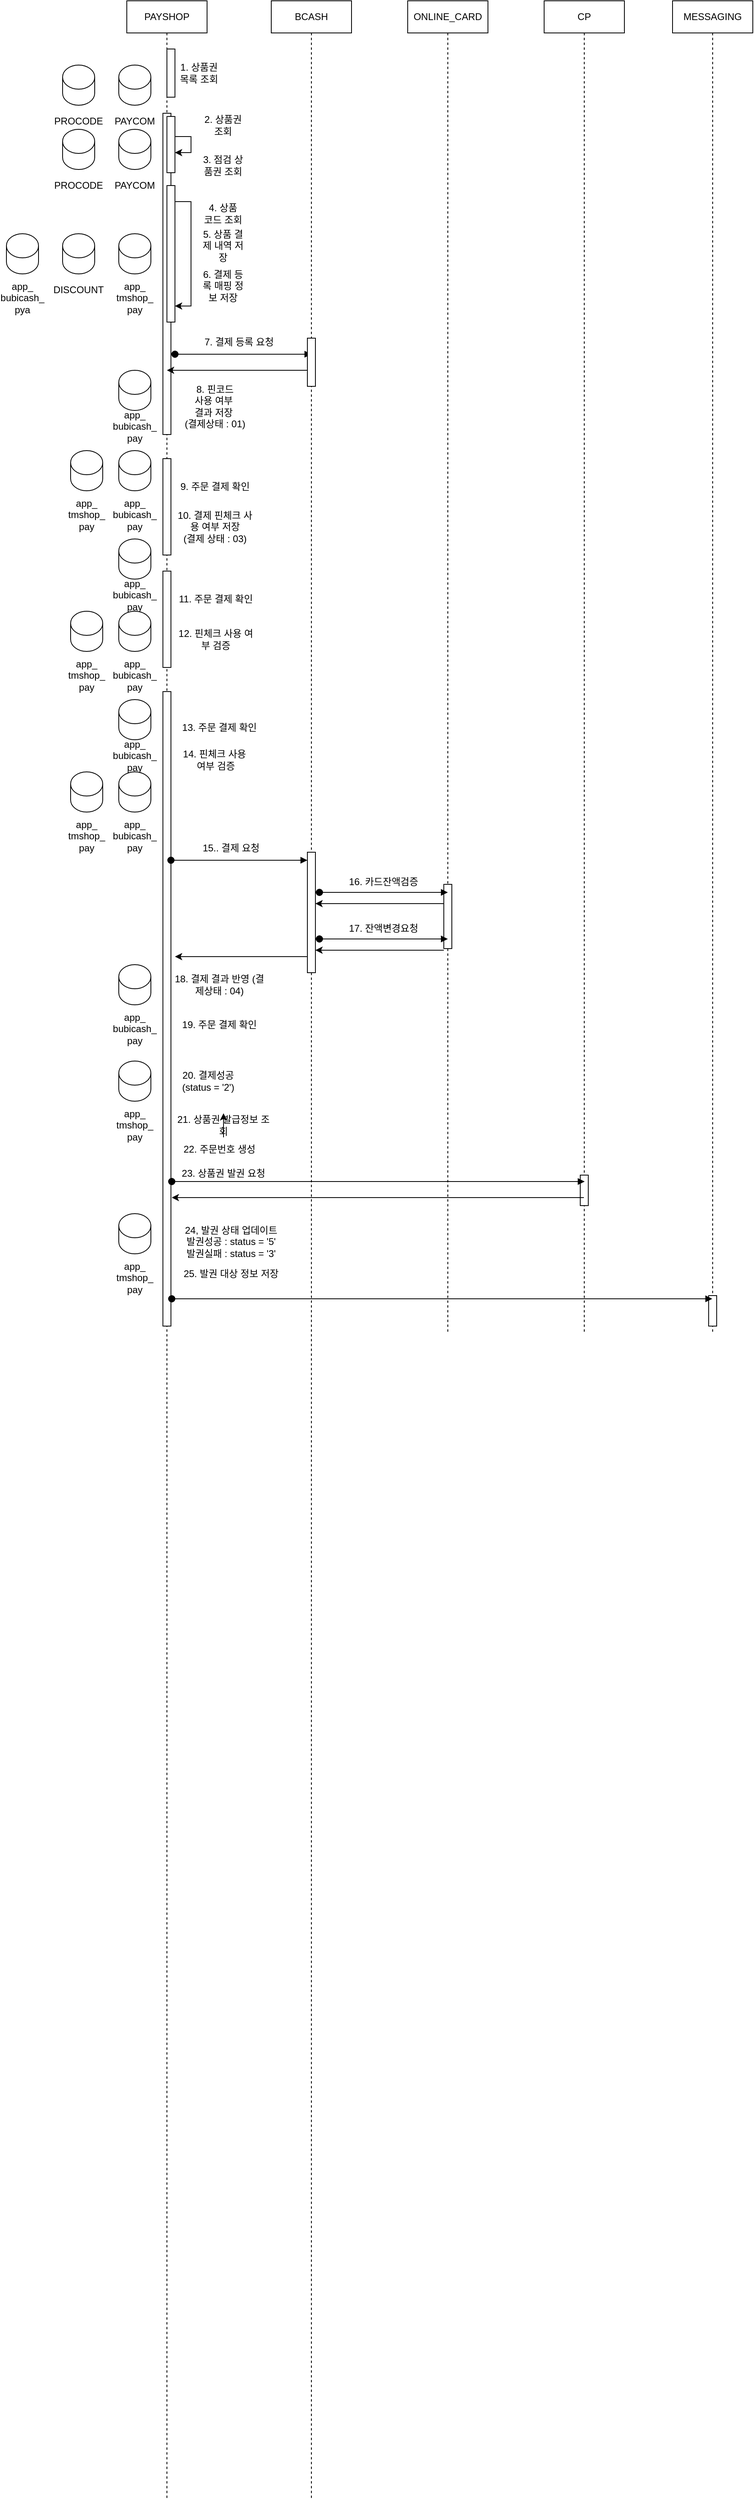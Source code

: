 <mxfile version="24.7.10">
  <diagram name="Page-1" id="2YBvvXClWsGukQMizWep">
    <mxGraphModel dx="1793" dy="975" grid="1" gridSize="10" guides="1" tooltips="1" connect="1" arrows="1" fold="1" page="1" pageScale="1" pageWidth="1654" pageHeight="2336" math="0" shadow="0">
      <root>
        <mxCell id="0" />
        <mxCell id="1" parent="0" />
        <mxCell id="aM9ryv3xv72pqoxQDRHE-1" value="PAYSHOP" style="shape=umlLifeline;perimeter=lifelinePerimeter;whiteSpace=wrap;html=1;container=0;dropTarget=0;collapsible=0;recursiveResize=0;outlineConnect=0;portConstraint=eastwest;newEdgeStyle={&quot;edgeStyle&quot;:&quot;elbowEdgeStyle&quot;,&quot;elbow&quot;:&quot;vertical&quot;,&quot;curved&quot;:0,&quot;rounded&quot;:0};" parent="1" vertex="1">
          <mxGeometry x="250" y="40" width="100" height="3110" as="geometry" />
        </mxCell>
        <mxCell id="yCdEPDMY8eZc63eLfSou-35" value="" style="html=1;points=[];perimeter=orthogonalPerimeter;outlineConnect=0;targetShapes=umlLifeline;portConstraint=eastwest;newEdgeStyle={&quot;edgeStyle&quot;:&quot;elbowEdgeStyle&quot;,&quot;elbow&quot;:&quot;vertical&quot;,&quot;curved&quot;:0,&quot;rounded&quot;:0};" vertex="1" parent="aM9ryv3xv72pqoxQDRHE-1">
          <mxGeometry x="45" y="140" width="10" height="400" as="geometry" />
        </mxCell>
        <mxCell id="aM9ryv3xv72pqoxQDRHE-4" value="" style="html=1;points=[];perimeter=orthogonalPerimeter;outlineConnect=0;targetShapes=umlLifeline;portConstraint=eastwest;newEdgeStyle={&quot;edgeStyle&quot;:&quot;elbowEdgeStyle&quot;,&quot;elbow&quot;:&quot;vertical&quot;,&quot;curved&quot;:0,&quot;rounded&quot;:0};" parent="aM9ryv3xv72pqoxQDRHE-1" vertex="1">
          <mxGeometry x="50" y="60" width="10" height="60" as="geometry" />
        </mxCell>
        <mxCell id="yCdEPDMY8eZc63eLfSou-82" value="" style="html=1;points=[];perimeter=orthogonalPerimeter;outlineConnect=0;targetShapes=umlLifeline;portConstraint=eastwest;newEdgeStyle={&quot;edgeStyle&quot;:&quot;elbowEdgeStyle&quot;,&quot;elbow&quot;:&quot;vertical&quot;,&quot;curved&quot;:0,&quot;rounded&quot;:0};" vertex="1" parent="aM9ryv3xv72pqoxQDRHE-1">
          <mxGeometry x="50" y="230" width="10" height="170" as="geometry" />
        </mxCell>
        <mxCell id="yCdEPDMY8eZc63eLfSou-92" value="" style="edgeStyle=elbowEdgeStyle;rounded=0;orthogonalLoop=1;jettySize=auto;html=1;elbow=vertical;curved=0;" edge="1" parent="aM9ryv3xv72pqoxQDRHE-1" source="yCdEPDMY8eZc63eLfSou-82" target="yCdEPDMY8eZc63eLfSou-82">
          <mxGeometry relative="1" as="geometry">
            <Array as="points">
              <mxPoint x="80" y="250" />
            </Array>
          </mxGeometry>
        </mxCell>
        <mxCell id="yCdEPDMY8eZc63eLfSou-108" value="" style="html=1;points=[];perimeter=orthogonalPerimeter;outlineConnect=0;targetShapes=umlLifeline;portConstraint=eastwest;newEdgeStyle={&quot;edgeStyle&quot;:&quot;elbowEdgeStyle&quot;,&quot;elbow&quot;:&quot;vertical&quot;,&quot;curved&quot;:0,&quot;rounded&quot;:0};" vertex="1" parent="aM9ryv3xv72pqoxQDRHE-1">
          <mxGeometry x="45" y="570" width="10" height="120" as="geometry" />
        </mxCell>
        <mxCell id="yCdEPDMY8eZc63eLfSou-117" value="" style="html=1;points=[];perimeter=orthogonalPerimeter;outlineConnect=0;targetShapes=umlLifeline;portConstraint=eastwest;newEdgeStyle={&quot;edgeStyle&quot;:&quot;elbowEdgeStyle&quot;,&quot;elbow&quot;:&quot;vertical&quot;,&quot;curved&quot;:0,&quot;rounded&quot;:0};" vertex="1" parent="aM9ryv3xv72pqoxQDRHE-1">
          <mxGeometry x="45" y="710" width="10" height="120" as="geometry" />
        </mxCell>
        <mxCell id="yCdEPDMY8eZc63eLfSou-127" value="" style="html=1;points=[];perimeter=orthogonalPerimeter;outlineConnect=0;targetShapes=umlLifeline;portConstraint=eastwest;newEdgeStyle={&quot;edgeStyle&quot;:&quot;elbowEdgeStyle&quot;,&quot;elbow&quot;:&quot;vertical&quot;,&quot;curved&quot;:0,&quot;rounded&quot;:0};" vertex="1" parent="aM9ryv3xv72pqoxQDRHE-1">
          <mxGeometry x="45" y="860" width="10" height="790" as="geometry" />
        </mxCell>
        <mxCell id="aM9ryv3xv72pqoxQDRHE-5" value="BCASH" style="shape=umlLifeline;perimeter=lifelinePerimeter;whiteSpace=wrap;html=1;container=0;dropTarget=0;collapsible=0;recursiveResize=0;outlineConnect=0;portConstraint=eastwest;newEdgeStyle={&quot;edgeStyle&quot;:&quot;elbowEdgeStyle&quot;,&quot;elbow&quot;:&quot;vertical&quot;,&quot;curved&quot;:0,&quot;rounded&quot;:0};" parent="1" vertex="1">
          <mxGeometry x="430" y="40" width="100" height="3110" as="geometry" />
        </mxCell>
        <mxCell id="yCdEPDMY8eZc63eLfSou-139" value="" style="html=1;points=[];perimeter=orthogonalPerimeter;outlineConnect=0;targetShapes=umlLifeline;portConstraint=eastwest;newEdgeStyle={&quot;edgeStyle&quot;:&quot;elbowEdgeStyle&quot;,&quot;elbow&quot;:&quot;vertical&quot;,&quot;curved&quot;:0,&quot;rounded&quot;:0};" vertex="1" parent="aM9ryv3xv72pqoxQDRHE-5">
          <mxGeometry x="45" y="1060" width="10" height="150" as="geometry" />
        </mxCell>
        <mxCell id="yCdEPDMY8eZc63eLfSou-5" value="CP" style="shape=umlLifeline;perimeter=lifelinePerimeter;whiteSpace=wrap;html=1;container=0;dropTarget=0;collapsible=0;recursiveResize=0;outlineConnect=0;portConstraint=eastwest;newEdgeStyle={&quot;edgeStyle&quot;:&quot;elbowEdgeStyle&quot;,&quot;elbow&quot;:&quot;vertical&quot;,&quot;curved&quot;:0,&quot;rounded&quot;:0};" vertex="1" parent="1">
          <mxGeometry x="770" y="40" width="100" height="1660" as="geometry" />
        </mxCell>
        <mxCell id="yCdEPDMY8eZc63eLfSou-6" value="" style="html=1;points=[];perimeter=orthogonalPerimeter;outlineConnect=0;targetShapes=umlLifeline;portConstraint=eastwest;newEdgeStyle={&quot;edgeStyle&quot;:&quot;elbowEdgeStyle&quot;,&quot;elbow&quot;:&quot;vertical&quot;,&quot;curved&quot;:0,&quot;rounded&quot;:0};" vertex="1" parent="yCdEPDMY8eZc63eLfSou-5">
          <mxGeometry x="45" y="1462" width="10" height="38" as="geometry" />
        </mxCell>
        <mxCell id="yCdEPDMY8eZc63eLfSou-7" value="ONLINE_CARD" style="shape=umlLifeline;perimeter=lifelinePerimeter;whiteSpace=wrap;html=1;container=0;dropTarget=0;collapsible=0;recursiveResize=0;outlineConnect=0;portConstraint=eastwest;newEdgeStyle={&quot;edgeStyle&quot;:&quot;elbowEdgeStyle&quot;,&quot;elbow&quot;:&quot;vertical&quot;,&quot;curved&quot;:0,&quot;rounded&quot;:0};" vertex="1" parent="1">
          <mxGeometry x="600" y="40" width="100" height="1660" as="geometry" />
        </mxCell>
        <mxCell id="yCdEPDMY8eZc63eLfSou-141" value="" style="html=1;points=[];perimeter=orthogonalPerimeter;outlineConnect=0;targetShapes=umlLifeline;portConstraint=eastwest;newEdgeStyle={&quot;edgeStyle&quot;:&quot;elbowEdgeStyle&quot;,&quot;elbow&quot;:&quot;vertical&quot;,&quot;curved&quot;:0,&quot;rounded&quot;:0};" vertex="1" parent="yCdEPDMY8eZc63eLfSou-7">
          <mxGeometry x="45" y="1100" width="10" height="80" as="geometry" />
        </mxCell>
        <mxCell id="yCdEPDMY8eZc63eLfSou-11" value="1. 상품권 목록 조회" style="text;html=1;align=center;verticalAlign=middle;whiteSpace=wrap;rounded=0;" vertex="1" parent="1">
          <mxGeometry x="310" y="115" width="60" height="30" as="geometry" />
        </mxCell>
        <mxCell id="yCdEPDMY8eZc63eLfSou-12" value="" style="shape=cylinder3;whiteSpace=wrap;html=1;boundedLbl=1;backgroundOutline=1;size=15;" vertex="1" parent="1">
          <mxGeometry x="240" y="120" width="40" height="50" as="geometry" />
        </mxCell>
        <mxCell id="yCdEPDMY8eZc63eLfSou-13" value="PAYCOM" style="text;html=1;align=center;verticalAlign=middle;whiteSpace=wrap;rounded=0;" vertex="1" parent="1">
          <mxGeometry x="230" y="175" width="60" height="30" as="geometry" />
        </mxCell>
        <mxCell id="yCdEPDMY8eZc63eLfSou-14" value="" style="shape=cylinder3;whiteSpace=wrap;html=1;boundedLbl=1;backgroundOutline=1;size=15;" vertex="1" parent="1">
          <mxGeometry x="170" y="120" width="40" height="50" as="geometry" />
        </mxCell>
        <mxCell id="yCdEPDMY8eZc63eLfSou-15" value="PROCODE" style="text;html=1;align=center;verticalAlign=middle;whiteSpace=wrap;rounded=0;" vertex="1" parent="1">
          <mxGeometry x="170" y="180" width="40" height="20" as="geometry" />
        </mxCell>
        <mxCell id="yCdEPDMY8eZc63eLfSou-25" value="2. 상품권 조회" style="text;html=1;align=center;verticalAlign=middle;whiteSpace=wrap;rounded=0;" vertex="1" parent="1">
          <mxGeometry x="340" y="180" width="60" height="30" as="geometry" />
        </mxCell>
        <mxCell id="yCdEPDMY8eZc63eLfSou-39" value="" style="edgeStyle=elbowEdgeStyle;rounded=0;orthogonalLoop=1;jettySize=auto;html=1;elbow=vertical;curved=0;" edge="1" parent="1" source="yCdEPDMY8eZc63eLfSou-26" target="yCdEPDMY8eZc63eLfSou-26">
          <mxGeometry relative="1" as="geometry" />
        </mxCell>
        <mxCell id="yCdEPDMY8eZc63eLfSou-45" value="&lt;div&gt;3. 점검 상품권 조회&lt;/div&gt;" style="text;html=1;align=center;verticalAlign=middle;whiteSpace=wrap;rounded=0;" vertex="1" parent="1">
          <mxGeometry x="340" y="230" width="60" height="30" as="geometry" />
        </mxCell>
        <mxCell id="yCdEPDMY8eZc63eLfSou-46" value="" style="shape=cylinder3;whiteSpace=wrap;html=1;boundedLbl=1;backgroundOutline=1;size=15;" vertex="1" parent="1">
          <mxGeometry x="170" y="330" width="40" height="50" as="geometry" />
        </mxCell>
        <mxCell id="yCdEPDMY8eZc63eLfSou-47" value="DISCOUNT" style="text;html=1;align=center;verticalAlign=middle;whiteSpace=wrap;rounded=0;" vertex="1" parent="1">
          <mxGeometry x="170" y="390" width="40" height="20" as="geometry" />
        </mxCell>
        <mxCell id="yCdEPDMY8eZc63eLfSou-48" value="" style="shape=cylinder3;whiteSpace=wrap;html=1;boundedLbl=1;backgroundOutline=1;size=15;" vertex="1" parent="1">
          <mxGeometry x="240" y="330" width="40" height="50" as="geometry" />
        </mxCell>
        <mxCell id="yCdEPDMY8eZc63eLfSou-49" value="app_&lt;div&gt;tmshop_&lt;/div&gt;&lt;div&gt;pay&lt;/div&gt;" style="text;html=1;align=center;verticalAlign=middle;whiteSpace=wrap;rounded=0;" vertex="1" parent="1">
          <mxGeometry x="240" y="400" width="40" height="20" as="geometry" />
        </mxCell>
        <mxCell id="yCdEPDMY8eZc63eLfSou-50" value="" style="edgeStyle=elbowEdgeStyle;rounded=0;orthogonalLoop=1;jettySize=auto;html=1;elbow=vertical;curved=0;" edge="1" parent="1" source="aM9ryv3xv72pqoxQDRHE-4" target="yCdEPDMY8eZc63eLfSou-11">
          <mxGeometry relative="1" as="geometry" />
        </mxCell>
        <mxCell id="yCdEPDMY8eZc63eLfSou-54" value="" style="html=1;verticalAlign=bottom;startArrow=oval;endArrow=block;startSize=8;edgeStyle=elbowEdgeStyle;elbow=vertical;curved=0;rounded=0;" edge="1" parent="1">
          <mxGeometry relative="1" as="geometry">
            <mxPoint x="309.999" y="480.002" as="sourcePoint" />
            <mxPoint x="480" y="480" as="targetPoint" />
          </mxGeometry>
        </mxCell>
        <mxCell id="yCdEPDMY8eZc63eLfSou-55" value="" style="endArrow=classic;html=1;rounded=0;" edge="1" parent="1" source="yCdEPDMY8eZc63eLfSou-53">
          <mxGeometry width="50" height="50" relative="1" as="geometry">
            <mxPoint x="479.5" y="500" as="sourcePoint" />
            <mxPoint x="299.999" y="500" as="targetPoint" />
          </mxGeometry>
        </mxCell>
        <mxCell id="yCdEPDMY8eZc63eLfSou-56" value="7. 결제 등록 요청" style="text;html=1;align=center;verticalAlign=middle;whiteSpace=wrap;rounded=0;" vertex="1" parent="1">
          <mxGeometry x="340" y="450" width="100" height="30" as="geometry" />
        </mxCell>
        <mxCell id="yCdEPDMY8eZc63eLfSou-85" value="&lt;div&gt;4. 상품&lt;br&gt;코드 조회&lt;/div&gt;" style="text;html=1;align=center;verticalAlign=middle;whiteSpace=wrap;rounded=0;" vertex="1" parent="1">
          <mxGeometry x="340" y="290" width="60" height="30" as="geometry" />
        </mxCell>
        <mxCell id="yCdEPDMY8eZc63eLfSou-26" value="" style="html=1;points=[];perimeter=orthogonalPerimeter;outlineConnect=0;targetShapes=umlLifeline;portConstraint=eastwest;newEdgeStyle={&quot;edgeStyle&quot;:&quot;elbowEdgeStyle&quot;,&quot;elbow&quot;:&quot;vertical&quot;,&quot;curved&quot;:0,&quot;rounded&quot;:0};" vertex="1" parent="1">
          <mxGeometry x="300" y="184" width="10" height="70" as="geometry" />
        </mxCell>
        <mxCell id="yCdEPDMY8eZc63eLfSou-87" value="" style="shape=cylinder3;whiteSpace=wrap;html=1;boundedLbl=1;backgroundOutline=1;size=15;" vertex="1" parent="1">
          <mxGeometry x="240" y="200" width="40" height="50" as="geometry" />
        </mxCell>
        <mxCell id="yCdEPDMY8eZc63eLfSou-88" value="PAYCOM" style="text;html=1;align=center;verticalAlign=middle;whiteSpace=wrap;rounded=0;" vertex="1" parent="1">
          <mxGeometry x="230" y="255" width="60" height="30" as="geometry" />
        </mxCell>
        <mxCell id="yCdEPDMY8eZc63eLfSou-89" value="" style="shape=cylinder3;whiteSpace=wrap;html=1;boundedLbl=1;backgroundOutline=1;size=15;" vertex="1" parent="1">
          <mxGeometry x="170" y="200" width="40" height="50" as="geometry" />
        </mxCell>
        <mxCell id="yCdEPDMY8eZc63eLfSou-90" value="PROCODE" style="text;html=1;align=center;verticalAlign=middle;whiteSpace=wrap;rounded=0;" vertex="1" parent="1">
          <mxGeometry x="170" y="260" width="40" height="20" as="geometry" />
        </mxCell>
        <mxCell id="yCdEPDMY8eZc63eLfSou-94" value="5. 상품 결제 내역 저장" style="text;html=1;align=center;verticalAlign=middle;whiteSpace=wrap;rounded=0;" vertex="1" parent="1">
          <mxGeometry x="340" y="330" width="60" height="30" as="geometry" />
        </mxCell>
        <mxCell id="yCdEPDMY8eZc63eLfSou-96" value="6. 결제 등록 매핑 정보 저장" style="text;html=1;align=center;verticalAlign=middle;whiteSpace=wrap;rounded=0;" vertex="1" parent="1">
          <mxGeometry x="340" y="380" width="60" height="30" as="geometry" />
        </mxCell>
        <mxCell id="yCdEPDMY8eZc63eLfSou-97" value="" style="shape=cylinder3;whiteSpace=wrap;html=1;boundedLbl=1;backgroundOutline=1;size=15;" vertex="1" parent="1">
          <mxGeometry x="100" y="330" width="40" height="50" as="geometry" />
        </mxCell>
        <mxCell id="yCdEPDMY8eZc63eLfSou-98" value="app_&lt;div&gt;bubicash_&lt;/div&gt;&lt;div&gt;pya&lt;/div&gt;" style="text;html=1;align=center;verticalAlign=middle;whiteSpace=wrap;rounded=0;" vertex="1" parent="1">
          <mxGeometry x="100" y="400" width="40" height="20" as="geometry" />
        </mxCell>
        <mxCell id="yCdEPDMY8eZc63eLfSou-99" value="8. 핀코드&lt;div&gt;사용 여부&amp;nbsp;&lt;/div&gt;&lt;div&gt;결과 저장&amp;nbsp;&lt;/div&gt;&lt;div&gt;(결제상태 : 01)&lt;/div&gt;" style="text;html=1;align=center;verticalAlign=middle;whiteSpace=wrap;rounded=0;" vertex="1" parent="1">
          <mxGeometry x="310" y="530" width="100" height="30" as="geometry" />
        </mxCell>
        <mxCell id="yCdEPDMY8eZc63eLfSou-105" value="" style="endArrow=classic;html=1;rounded=0;" edge="1" parent="1" target="yCdEPDMY8eZc63eLfSou-53">
          <mxGeometry width="50" height="50" relative="1" as="geometry">
            <mxPoint x="479.5" y="500" as="sourcePoint" />
            <mxPoint x="299.999" y="500" as="targetPoint" />
          </mxGeometry>
        </mxCell>
        <mxCell id="yCdEPDMY8eZc63eLfSou-53" value="" style="html=1;points=[];perimeter=orthogonalPerimeter;outlineConnect=0;targetShapes=umlLifeline;portConstraint=eastwest;newEdgeStyle={&quot;edgeStyle&quot;:&quot;elbowEdgeStyle&quot;,&quot;elbow&quot;:&quot;vertical&quot;,&quot;curved&quot;:0,&quot;rounded&quot;:0};" vertex="1" parent="1">
          <mxGeometry x="475" y="460" width="10" height="60" as="geometry" />
        </mxCell>
        <mxCell id="yCdEPDMY8eZc63eLfSou-106" value="" style="shape=cylinder3;whiteSpace=wrap;html=1;boundedLbl=1;backgroundOutline=1;size=15;" vertex="1" parent="1">
          <mxGeometry x="240" y="600" width="40" height="50" as="geometry" />
        </mxCell>
        <mxCell id="yCdEPDMY8eZc63eLfSou-107" value="app_&lt;div&gt;bubicash_&lt;/div&gt;&lt;div&gt;pay&lt;/div&gt;" style="text;html=1;align=center;verticalAlign=middle;whiteSpace=wrap;rounded=0;" vertex="1" parent="1">
          <mxGeometry x="240" y="670" width="40" height="20" as="geometry" />
        </mxCell>
        <mxCell id="yCdEPDMY8eZc63eLfSou-109" value="9. 주문 결제 확인" style="text;html=1;align=center;verticalAlign=middle;whiteSpace=wrap;rounded=0;" vertex="1" parent="1">
          <mxGeometry x="310" y="630" width="100" height="30" as="geometry" />
        </mxCell>
        <mxCell id="yCdEPDMY8eZc63eLfSou-110" value="" style="shape=cylinder3;whiteSpace=wrap;html=1;boundedLbl=1;backgroundOutline=1;size=15;" vertex="1" parent="1">
          <mxGeometry x="240" y="710" width="40" height="50" as="geometry" />
        </mxCell>
        <mxCell id="yCdEPDMY8eZc63eLfSou-111" value="app_&lt;div&gt;bubicash_&lt;/div&gt;&lt;div&gt;pay&lt;/div&gt;" style="text;html=1;align=center;verticalAlign=middle;whiteSpace=wrap;rounded=0;" vertex="1" parent="1">
          <mxGeometry x="240" y="770" width="40" height="20" as="geometry" />
        </mxCell>
        <mxCell id="yCdEPDMY8eZc63eLfSou-112" value="" style="shape=cylinder3;whiteSpace=wrap;html=1;boundedLbl=1;backgroundOutline=1;size=15;" vertex="1" parent="1">
          <mxGeometry x="180" y="600" width="40" height="50" as="geometry" />
        </mxCell>
        <mxCell id="yCdEPDMY8eZc63eLfSou-113" value="app_&lt;div&gt;tmshop_&lt;/div&gt;&lt;div&gt;pay&lt;/div&gt;" style="text;html=1;align=center;verticalAlign=middle;whiteSpace=wrap;rounded=0;" vertex="1" parent="1">
          <mxGeometry x="180" y="670" width="40" height="20" as="geometry" />
        </mxCell>
        <mxCell id="yCdEPDMY8eZc63eLfSou-114" value="10. 결제 핀체크 사용 여부 저장&lt;div&gt;(결제 상태 : 03)&lt;/div&gt;" style="text;html=1;align=center;verticalAlign=middle;whiteSpace=wrap;rounded=0;" vertex="1" parent="1">
          <mxGeometry x="310" y="680" width="100" height="30" as="geometry" />
        </mxCell>
        <mxCell id="yCdEPDMY8eZc63eLfSou-119" value="11. 주문 결제 확인" style="text;html=1;align=center;verticalAlign=middle;whiteSpace=wrap;rounded=0;" vertex="1" parent="1">
          <mxGeometry x="311" y="770" width="100" height="30" as="geometry" />
        </mxCell>
        <mxCell id="yCdEPDMY8eZc63eLfSou-120" value="" style="shape=cylinder3;whiteSpace=wrap;html=1;boundedLbl=1;backgroundOutline=1;size=15;" vertex="1" parent="1">
          <mxGeometry x="240" y="500" width="40" height="50" as="geometry" />
        </mxCell>
        <mxCell id="yCdEPDMY8eZc63eLfSou-121" value="app_&lt;div&gt;bubicash_&lt;/div&gt;&lt;div&gt;pay&lt;/div&gt;" style="text;html=1;align=center;verticalAlign=middle;whiteSpace=wrap;rounded=0;" vertex="1" parent="1">
          <mxGeometry x="240" y="560" width="40" height="20" as="geometry" />
        </mxCell>
        <mxCell id="yCdEPDMY8eZc63eLfSou-122" value="" style="shape=cylinder3;whiteSpace=wrap;html=1;boundedLbl=1;backgroundOutline=1;size=15;" vertex="1" parent="1">
          <mxGeometry x="180" y="800" width="40" height="50" as="geometry" />
        </mxCell>
        <mxCell id="yCdEPDMY8eZc63eLfSou-123" value="" style="shape=cylinder3;whiteSpace=wrap;html=1;boundedLbl=1;backgroundOutline=1;size=15;" vertex="1" parent="1">
          <mxGeometry x="240" y="800" width="40" height="50" as="geometry" />
        </mxCell>
        <mxCell id="yCdEPDMY8eZc63eLfSou-124" value="app_&lt;div&gt;tmshop_&lt;/div&gt;&lt;div&gt;pay&lt;/div&gt;" style="text;html=1;align=center;verticalAlign=middle;whiteSpace=wrap;rounded=0;" vertex="1" parent="1">
          <mxGeometry x="180" y="870" width="40" height="20" as="geometry" />
        </mxCell>
        <mxCell id="yCdEPDMY8eZc63eLfSou-125" value="app_&lt;div&gt;bubicash_&lt;/div&gt;&lt;div&gt;pay&lt;/div&gt;" style="text;html=1;align=center;verticalAlign=middle;whiteSpace=wrap;rounded=0;" vertex="1" parent="1">
          <mxGeometry x="240" y="870" width="40" height="20" as="geometry" />
        </mxCell>
        <mxCell id="yCdEPDMY8eZc63eLfSou-126" value="12. 핀체크 사용 여부 검증" style="text;html=1;align=center;verticalAlign=middle;whiteSpace=wrap;rounded=0;" vertex="1" parent="1">
          <mxGeometry x="311" y="820" width="100" height="30" as="geometry" />
        </mxCell>
        <mxCell id="yCdEPDMY8eZc63eLfSou-128" value="13. 주문 결제 확인" style="text;html=1;align=center;verticalAlign=middle;whiteSpace=wrap;rounded=0;" vertex="1" parent="1">
          <mxGeometry x="311" y="930" width="109" height="30" as="geometry" />
        </mxCell>
        <mxCell id="yCdEPDMY8eZc63eLfSou-129" value="14. 핀체크 사용&amp;nbsp;&lt;div&gt;여부 검증&lt;/div&gt;" style="text;html=1;align=center;verticalAlign=middle;whiteSpace=wrap;rounded=0;" vertex="1" parent="1">
          <mxGeometry x="311" y="970" width="100" height="30" as="geometry" />
        </mxCell>
        <mxCell id="yCdEPDMY8eZc63eLfSou-130" value="" style="shape=cylinder3;whiteSpace=wrap;html=1;boundedLbl=1;backgroundOutline=1;size=15;" vertex="1" parent="1">
          <mxGeometry x="240" y="910" width="40" height="50" as="geometry" />
        </mxCell>
        <mxCell id="yCdEPDMY8eZc63eLfSou-131" value="app_&lt;div&gt;bubicash_&lt;/div&gt;&lt;div&gt;pay&lt;/div&gt;" style="text;html=1;align=center;verticalAlign=middle;whiteSpace=wrap;rounded=0;" vertex="1" parent="1">
          <mxGeometry x="240" y="970" width="40" height="20" as="geometry" />
        </mxCell>
        <mxCell id="yCdEPDMY8eZc63eLfSou-132" value="" style="shape=cylinder3;whiteSpace=wrap;html=1;boundedLbl=1;backgroundOutline=1;size=15;" vertex="1" parent="1">
          <mxGeometry x="180" y="1000" width="40" height="50" as="geometry" />
        </mxCell>
        <mxCell id="yCdEPDMY8eZc63eLfSou-133" value="app_&lt;div&gt;tmshop_&lt;/div&gt;&lt;div&gt;pay&lt;/div&gt;" style="text;html=1;align=center;verticalAlign=middle;whiteSpace=wrap;rounded=0;" vertex="1" parent="1">
          <mxGeometry x="180" y="1070" width="40" height="20" as="geometry" />
        </mxCell>
        <mxCell id="yCdEPDMY8eZc63eLfSou-134" value="app_&lt;div&gt;bubicash_&lt;/div&gt;&lt;div&gt;pay&lt;/div&gt;" style="text;html=1;align=center;verticalAlign=middle;whiteSpace=wrap;rounded=0;" vertex="1" parent="1">
          <mxGeometry x="240" y="1070" width="40" height="20" as="geometry" />
        </mxCell>
        <mxCell id="yCdEPDMY8eZc63eLfSou-135" value="" style="shape=cylinder3;whiteSpace=wrap;html=1;boundedLbl=1;backgroundOutline=1;size=15;" vertex="1" parent="1">
          <mxGeometry x="240" y="1000" width="40" height="50" as="geometry" />
        </mxCell>
        <mxCell id="yCdEPDMY8eZc63eLfSou-137" value="15.. 결제 요청" style="text;html=1;align=center;verticalAlign=middle;whiteSpace=wrap;rounded=0;" vertex="1" parent="1">
          <mxGeometry x="330" y="1080" width="100" height="30" as="geometry" />
        </mxCell>
        <mxCell id="yCdEPDMY8eZc63eLfSou-138" value="" style="html=1;verticalAlign=bottom;startArrow=oval;endArrow=block;startSize=8;edgeStyle=elbowEdgeStyle;elbow=vertical;curved=0;rounded=0;" edge="1" parent="1">
          <mxGeometry relative="1" as="geometry">
            <mxPoint x="304.999" y="1110.002" as="sourcePoint" />
            <mxPoint x="475" y="1110" as="targetPoint" />
          </mxGeometry>
        </mxCell>
        <mxCell id="yCdEPDMY8eZc63eLfSou-142" value="" style="html=1;verticalAlign=bottom;startArrow=oval;endArrow=block;startSize=8;edgeStyle=elbowEdgeStyle;elbow=vertical;curved=0;rounded=0;" edge="1" parent="1">
          <mxGeometry relative="1" as="geometry">
            <mxPoint x="489.999" y="1150.002" as="sourcePoint" />
            <mxPoint x="650" y="1150" as="targetPoint" />
          </mxGeometry>
        </mxCell>
        <mxCell id="yCdEPDMY8eZc63eLfSou-143" value="16. 카드잔액검증" style="text;html=1;align=center;verticalAlign=middle;whiteSpace=wrap;rounded=0;" vertex="1" parent="1">
          <mxGeometry x="520" y="1122" width="100" height="30" as="geometry" />
        </mxCell>
        <mxCell id="yCdEPDMY8eZc63eLfSou-144" value="" style="endArrow=classic;html=1;rounded=0;" edge="1" parent="1">
          <mxGeometry width="50" height="50" relative="1" as="geometry">
            <mxPoint x="645" y="1164" as="sourcePoint" />
            <mxPoint x="485" y="1164" as="targetPoint" />
          </mxGeometry>
        </mxCell>
        <mxCell id="yCdEPDMY8eZc63eLfSou-149" value="" style="html=1;verticalAlign=bottom;startArrow=oval;endArrow=block;startSize=8;edgeStyle=elbowEdgeStyle;elbow=vertical;curved=0;rounded=0;" edge="1" parent="1">
          <mxGeometry relative="1" as="geometry">
            <mxPoint x="489.999" y="1208.002" as="sourcePoint" />
            <mxPoint x="650" y="1208" as="targetPoint" />
          </mxGeometry>
        </mxCell>
        <mxCell id="yCdEPDMY8eZc63eLfSou-150" value="" style="endArrow=classic;html=1;rounded=0;" edge="1" parent="1">
          <mxGeometry width="50" height="50" relative="1" as="geometry">
            <mxPoint x="645" y="1222" as="sourcePoint" />
            <mxPoint x="485" y="1222" as="targetPoint" />
          </mxGeometry>
        </mxCell>
        <mxCell id="yCdEPDMY8eZc63eLfSou-151" value="17. 잔액변경요청" style="text;html=1;align=center;verticalAlign=middle;whiteSpace=wrap;rounded=0;" vertex="1" parent="1">
          <mxGeometry x="520" y="1180" width="100" height="30" as="geometry" />
        </mxCell>
        <mxCell id="yCdEPDMY8eZc63eLfSou-152" value="" style="endArrow=classic;html=1;rounded=0;" edge="1" parent="1">
          <mxGeometry width="50" height="50" relative="1" as="geometry">
            <mxPoint x="475" y="1230" as="sourcePoint" />
            <mxPoint x="310" y="1230" as="targetPoint" />
          </mxGeometry>
        </mxCell>
        <mxCell id="yCdEPDMY8eZc63eLfSou-157" value="" style="shape=cylinder3;whiteSpace=wrap;html=1;boundedLbl=1;backgroundOutline=1;size=15;" vertex="1" parent="1">
          <mxGeometry x="240" y="1240" width="40" height="50" as="geometry" />
        </mxCell>
        <mxCell id="yCdEPDMY8eZc63eLfSou-158" value="app_&lt;div&gt;bubicash_&lt;/div&gt;&lt;div&gt;pay&lt;/div&gt;" style="text;html=1;align=center;verticalAlign=middle;whiteSpace=wrap;rounded=0;" vertex="1" parent="1">
          <mxGeometry x="240" y="1310" width="40" height="20" as="geometry" />
        </mxCell>
        <mxCell id="yCdEPDMY8eZc63eLfSou-159" value="18. 결제 결과 반영 (결제상태 : 04)" style="text;html=1;align=center;verticalAlign=middle;whiteSpace=wrap;rounded=0;" vertex="1" parent="1">
          <mxGeometry x="306" y="1250" width="119" height="30" as="geometry" />
        </mxCell>
        <mxCell id="yCdEPDMY8eZc63eLfSou-162" value="19. 주문 결제 확인" style="text;html=1;align=center;verticalAlign=middle;whiteSpace=wrap;rounded=0;" vertex="1" parent="1">
          <mxGeometry x="306" y="1300" width="119" height="30" as="geometry" />
        </mxCell>
        <mxCell id="yCdEPDMY8eZc63eLfSou-163" value="20. 결제성공&lt;div&gt;(status = &#39;2&#39;)&lt;/div&gt;" style="text;html=1;align=center;verticalAlign=middle;whiteSpace=wrap;rounded=0;" vertex="1" parent="1">
          <mxGeometry x="292" y="1370" width="119" height="30" as="geometry" />
        </mxCell>
        <mxCell id="yCdEPDMY8eZc63eLfSou-164" value="" style="shape=cylinder3;whiteSpace=wrap;html=1;boundedLbl=1;backgroundOutline=1;size=15;" vertex="1" parent="1">
          <mxGeometry x="240" y="1360" width="40" height="50" as="geometry" />
        </mxCell>
        <mxCell id="yCdEPDMY8eZc63eLfSou-166" value="app_&lt;div&gt;tmshop_&lt;/div&gt;&lt;div&gt;pay&lt;/div&gt;" style="text;html=1;align=center;verticalAlign=middle;whiteSpace=wrap;rounded=0;" vertex="1" parent="1">
          <mxGeometry x="240" y="1430" width="40" height="20" as="geometry" />
        </mxCell>
        <mxCell id="yCdEPDMY8eZc63eLfSou-167" value="21. 상품권 발급정보 조회" style="text;html=1;align=center;verticalAlign=middle;whiteSpace=wrap;rounded=0;" vertex="1" parent="1">
          <mxGeometry x="311" y="1425" width="119" height="30" as="geometry" />
        </mxCell>
        <mxCell id="yCdEPDMY8eZc63eLfSou-168" value="22. 주문번호 생성" style="text;html=1;align=center;verticalAlign=middle;whiteSpace=wrap;rounded=0;" vertex="1" parent="1">
          <mxGeometry x="306" y="1455" width="119" height="30" as="geometry" />
        </mxCell>
        <mxCell id="yCdEPDMY8eZc63eLfSou-171" value="" style="html=1;verticalAlign=bottom;startArrow=oval;endArrow=block;startSize=8;edgeStyle=elbowEdgeStyle;elbow=vertical;curved=0;rounded=0;" edge="1" parent="1">
          <mxGeometry relative="1" as="geometry">
            <mxPoint x="305.999" y="1510.002" as="sourcePoint" />
            <mxPoint x="820.5" y="1510" as="targetPoint" />
          </mxGeometry>
        </mxCell>
        <mxCell id="yCdEPDMY8eZc63eLfSou-172" value="23. 상품권 발권 요청" style="text;html=1;align=center;verticalAlign=middle;whiteSpace=wrap;rounded=0;" vertex="1" parent="1">
          <mxGeometry x="311" y="1485" width="119" height="30" as="geometry" />
        </mxCell>
        <mxCell id="yCdEPDMY8eZc63eLfSou-174" value="" style="endArrow=classic;html=1;rounded=0;" edge="1" parent="1" source="yCdEPDMY8eZc63eLfSou-5">
          <mxGeometry width="50" height="50" relative="1" as="geometry">
            <mxPoint x="471" y="1530" as="sourcePoint" />
            <mxPoint x="306" y="1530" as="targetPoint" />
          </mxGeometry>
        </mxCell>
        <mxCell id="yCdEPDMY8eZc63eLfSou-175" value="24, 발권 상태 업데이트&lt;div&gt;발권성공 : status = &#39;5&#39;&lt;/div&gt;&lt;div&gt;발권실패 : status = &#39;3&#39;&lt;/div&gt;" style="text;html=1;align=center;verticalAlign=middle;whiteSpace=wrap;rounded=0;" vertex="1" parent="1">
          <mxGeometry x="310" y="1570" width="140" height="30" as="geometry" />
        </mxCell>
        <mxCell id="yCdEPDMY8eZc63eLfSou-176" value="" style="shape=cylinder3;whiteSpace=wrap;html=1;boundedLbl=1;backgroundOutline=1;size=15;" vertex="1" parent="1">
          <mxGeometry x="240" y="1550" width="40" height="50" as="geometry" />
        </mxCell>
        <mxCell id="yCdEPDMY8eZc63eLfSou-177" style="edgeStyle=orthogonalEdgeStyle;rounded=0;orthogonalLoop=1;jettySize=auto;html=1;exitX=0.5;exitY=1;exitDx=0;exitDy=0;entryX=0.5;entryY=0;entryDx=0;entryDy=0;" edge="1" parent="1" source="yCdEPDMY8eZc63eLfSou-167" target="yCdEPDMY8eZc63eLfSou-167">
          <mxGeometry relative="1" as="geometry" />
        </mxCell>
        <mxCell id="yCdEPDMY8eZc63eLfSou-178" value="app_&lt;div&gt;tmshop_&lt;/div&gt;&lt;div&gt;pay&lt;/div&gt;" style="text;html=1;align=center;verticalAlign=middle;whiteSpace=wrap;rounded=0;" vertex="1" parent="1">
          <mxGeometry x="240" y="1620" width="40" height="20" as="geometry" />
        </mxCell>
        <mxCell id="yCdEPDMY8eZc63eLfSou-179" value="25. 발권 대상 정보 저장" style="text;html=1;align=center;verticalAlign=middle;whiteSpace=wrap;rounded=0;" vertex="1" parent="1">
          <mxGeometry x="310" y="1610" width="140" height="30" as="geometry" />
        </mxCell>
        <mxCell id="yCdEPDMY8eZc63eLfSou-182" value="MESSAGING" style="shape=umlLifeline;perimeter=lifelinePerimeter;whiteSpace=wrap;html=1;container=0;dropTarget=0;collapsible=0;recursiveResize=0;outlineConnect=0;portConstraint=eastwest;newEdgeStyle={&quot;edgeStyle&quot;:&quot;elbowEdgeStyle&quot;,&quot;elbow&quot;:&quot;vertical&quot;,&quot;curved&quot;:0,&quot;rounded&quot;:0};" vertex="1" parent="1">
          <mxGeometry x="930" y="40" width="100" height="1660" as="geometry" />
        </mxCell>
        <mxCell id="yCdEPDMY8eZc63eLfSou-183" value="" style="html=1;points=[];perimeter=orthogonalPerimeter;outlineConnect=0;targetShapes=umlLifeline;portConstraint=eastwest;newEdgeStyle={&quot;edgeStyle&quot;:&quot;elbowEdgeStyle&quot;,&quot;elbow&quot;:&quot;vertical&quot;,&quot;curved&quot;:0,&quot;rounded&quot;:0};" vertex="1" parent="yCdEPDMY8eZc63eLfSou-182">
          <mxGeometry x="45" y="1612" width="10" height="38" as="geometry" />
        </mxCell>
        <mxCell id="yCdEPDMY8eZc63eLfSou-184" value="" style="html=1;verticalAlign=bottom;startArrow=oval;endArrow=block;startSize=8;edgeStyle=elbowEdgeStyle;elbow=vertical;curved=0;rounded=0;" edge="1" parent="1">
          <mxGeometry relative="1" as="geometry">
            <mxPoint x="305.999" y="1656.002" as="sourcePoint" />
            <mxPoint x="979.5" y="1656" as="targetPoint" />
          </mxGeometry>
        </mxCell>
      </root>
    </mxGraphModel>
  </diagram>
</mxfile>
